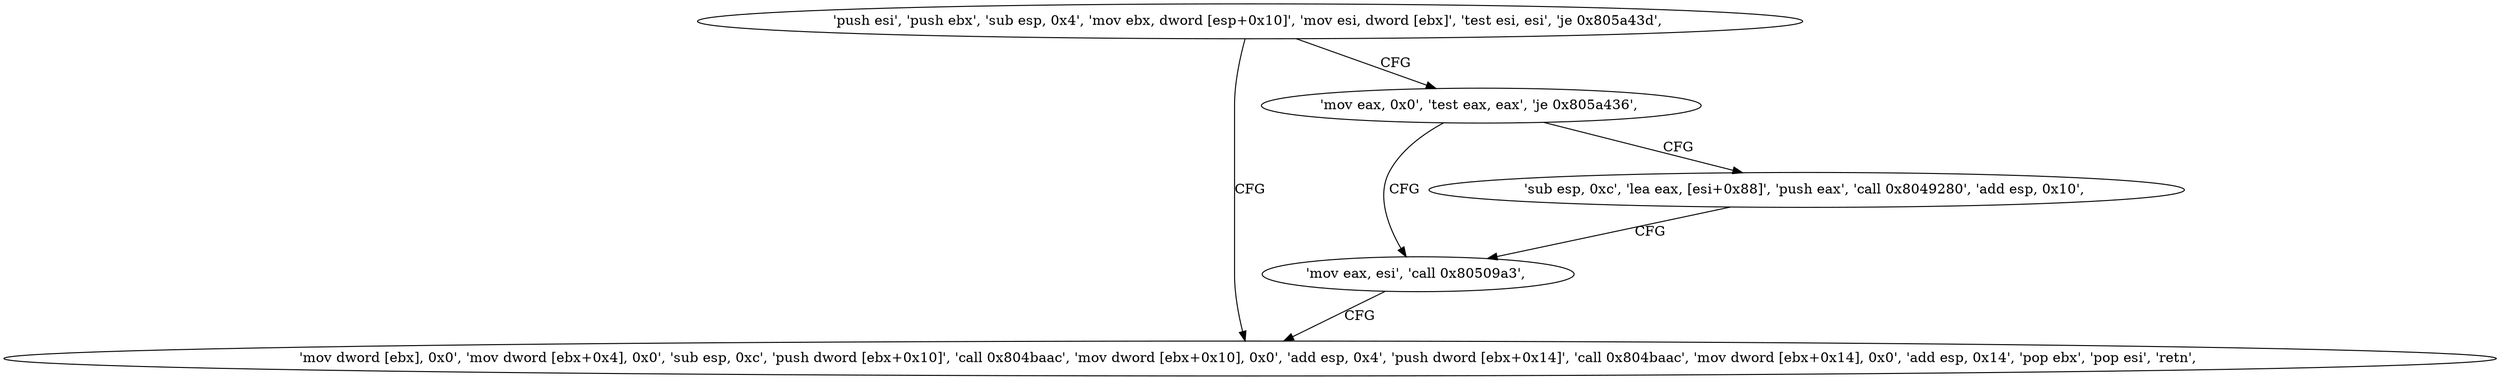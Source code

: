 digraph "func" {
"134587404" [label = "'push esi', 'push ebx', 'sub esp, 0x4', 'mov ebx, dword [esp+0x10]', 'mov esi, dword [ebx]', 'test esi, esi', 'je 0x805a43d', " ]
"134587453" [label = "'mov dword [ebx], 0x0', 'mov dword [ebx+0x4], 0x0', 'sub esp, 0xc', 'push dword [ebx+0x10]', 'call 0x804baac', 'mov dword [ebx+0x10], 0x0', 'add esp, 0x4', 'push dword [ebx+0x14]', 'call 0x804baac', 'mov dword [ebx+0x14], 0x0', 'add esp, 0x14', 'pop ebx', 'pop esi', 'retn', " ]
"134587419" [label = "'mov eax, 0x0', 'test eax, eax', 'je 0x805a436', " ]
"134587446" [label = "'mov eax, esi', 'call 0x80509a3', " ]
"134587428" [label = "'sub esp, 0xc', 'lea eax, [esi+0x88]', 'push eax', 'call 0x8049280', 'add esp, 0x10', " ]
"134587404" -> "134587453" [ label = "CFG" ]
"134587404" -> "134587419" [ label = "CFG" ]
"134587419" -> "134587446" [ label = "CFG" ]
"134587419" -> "134587428" [ label = "CFG" ]
"134587446" -> "134587453" [ label = "CFG" ]
"134587428" -> "134587446" [ label = "CFG" ]
}
